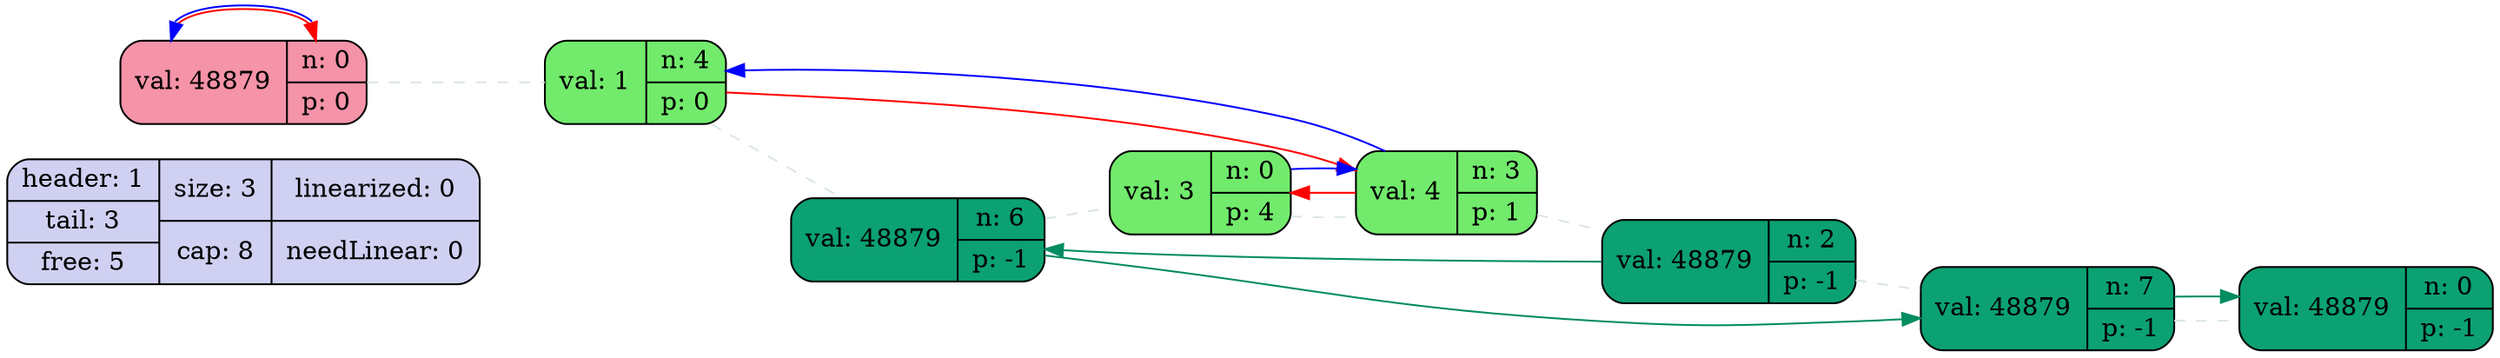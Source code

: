 digraph structs {
	rankdir=LR;
	info[shape=record, style="rounded, filled", fillcolor="#d0d1f2", label="{{header: 1 | tail: 3 | free: 5} |                     {size: 3 | cap: 8} | {linearized: 0 |needLinear: 0} }"];
	label0[shape=record, style="rounded, filled", fillcolor="#f593a8", label="{val: 48879 | {n: 0 | p: 0} }"];
	label1[shape=record, style="rounded, filled", fillcolor="#72eb6c", label="{val: 1 | {n: 4 | p: 0} }"];
	label2[shape=record, style="rounded, filled", fillcolor="#0ba172", label="{val: 48879 | {n: 6 | p: -1} }"];
	label3[shape=record, style="rounded, filled", fillcolor="#72eb6c", label="{val: 3 | {n: 0 | p: 4} }"];
	label4[shape=record, style="rounded, filled", fillcolor="#72eb6c", label="{val: 4 | {n: 3 | p: 1} }"];
	label5[shape=record, style="rounded, filled", fillcolor="#0ba172", label="{val: 48879 | {n: 2 | p: -1} }"];
	label6[shape=record, style="rounded, filled", fillcolor="#0ba172", label="{val: 48879 | {n: 7 | p: -1} }"];
	label7[shape=record, style="rounded, filled", fillcolor="#0ba172", label="{val: 48879 | {n: 0 | p: -1} }"];
	label0->label1 [color="#dce6e3", style="dashed",arrowhead="none"]	label1->label2 [color="#dce6e3", style="dashed",arrowhead="none"]	label2->label3 [color="#dce6e3", style="dashed",arrowhead="none"]	label3->label4 [color="#dce6e3", style="dashed",arrowhead="none"]	label4->label5 [color="#dce6e3", style="dashed",arrowhead="none"]	label5->label6 [color="#dce6e3", style="dashed",arrowhead="none"]	label6->label7 [color="#dce6e3", style="dashed",arrowhead="none"]	label0->label0 [dir=both, color="red:blue"]
	label1->label4 [color="red"]
	label4->label3 [color="red"]
	label4->label1 [color="blue"]
	label3->label4 [color="blue"]
	label5->label2 [color="#038c61"]
	label2->label6 [color="#038c61"]
	label6->label7 [color="#038c61"]
}